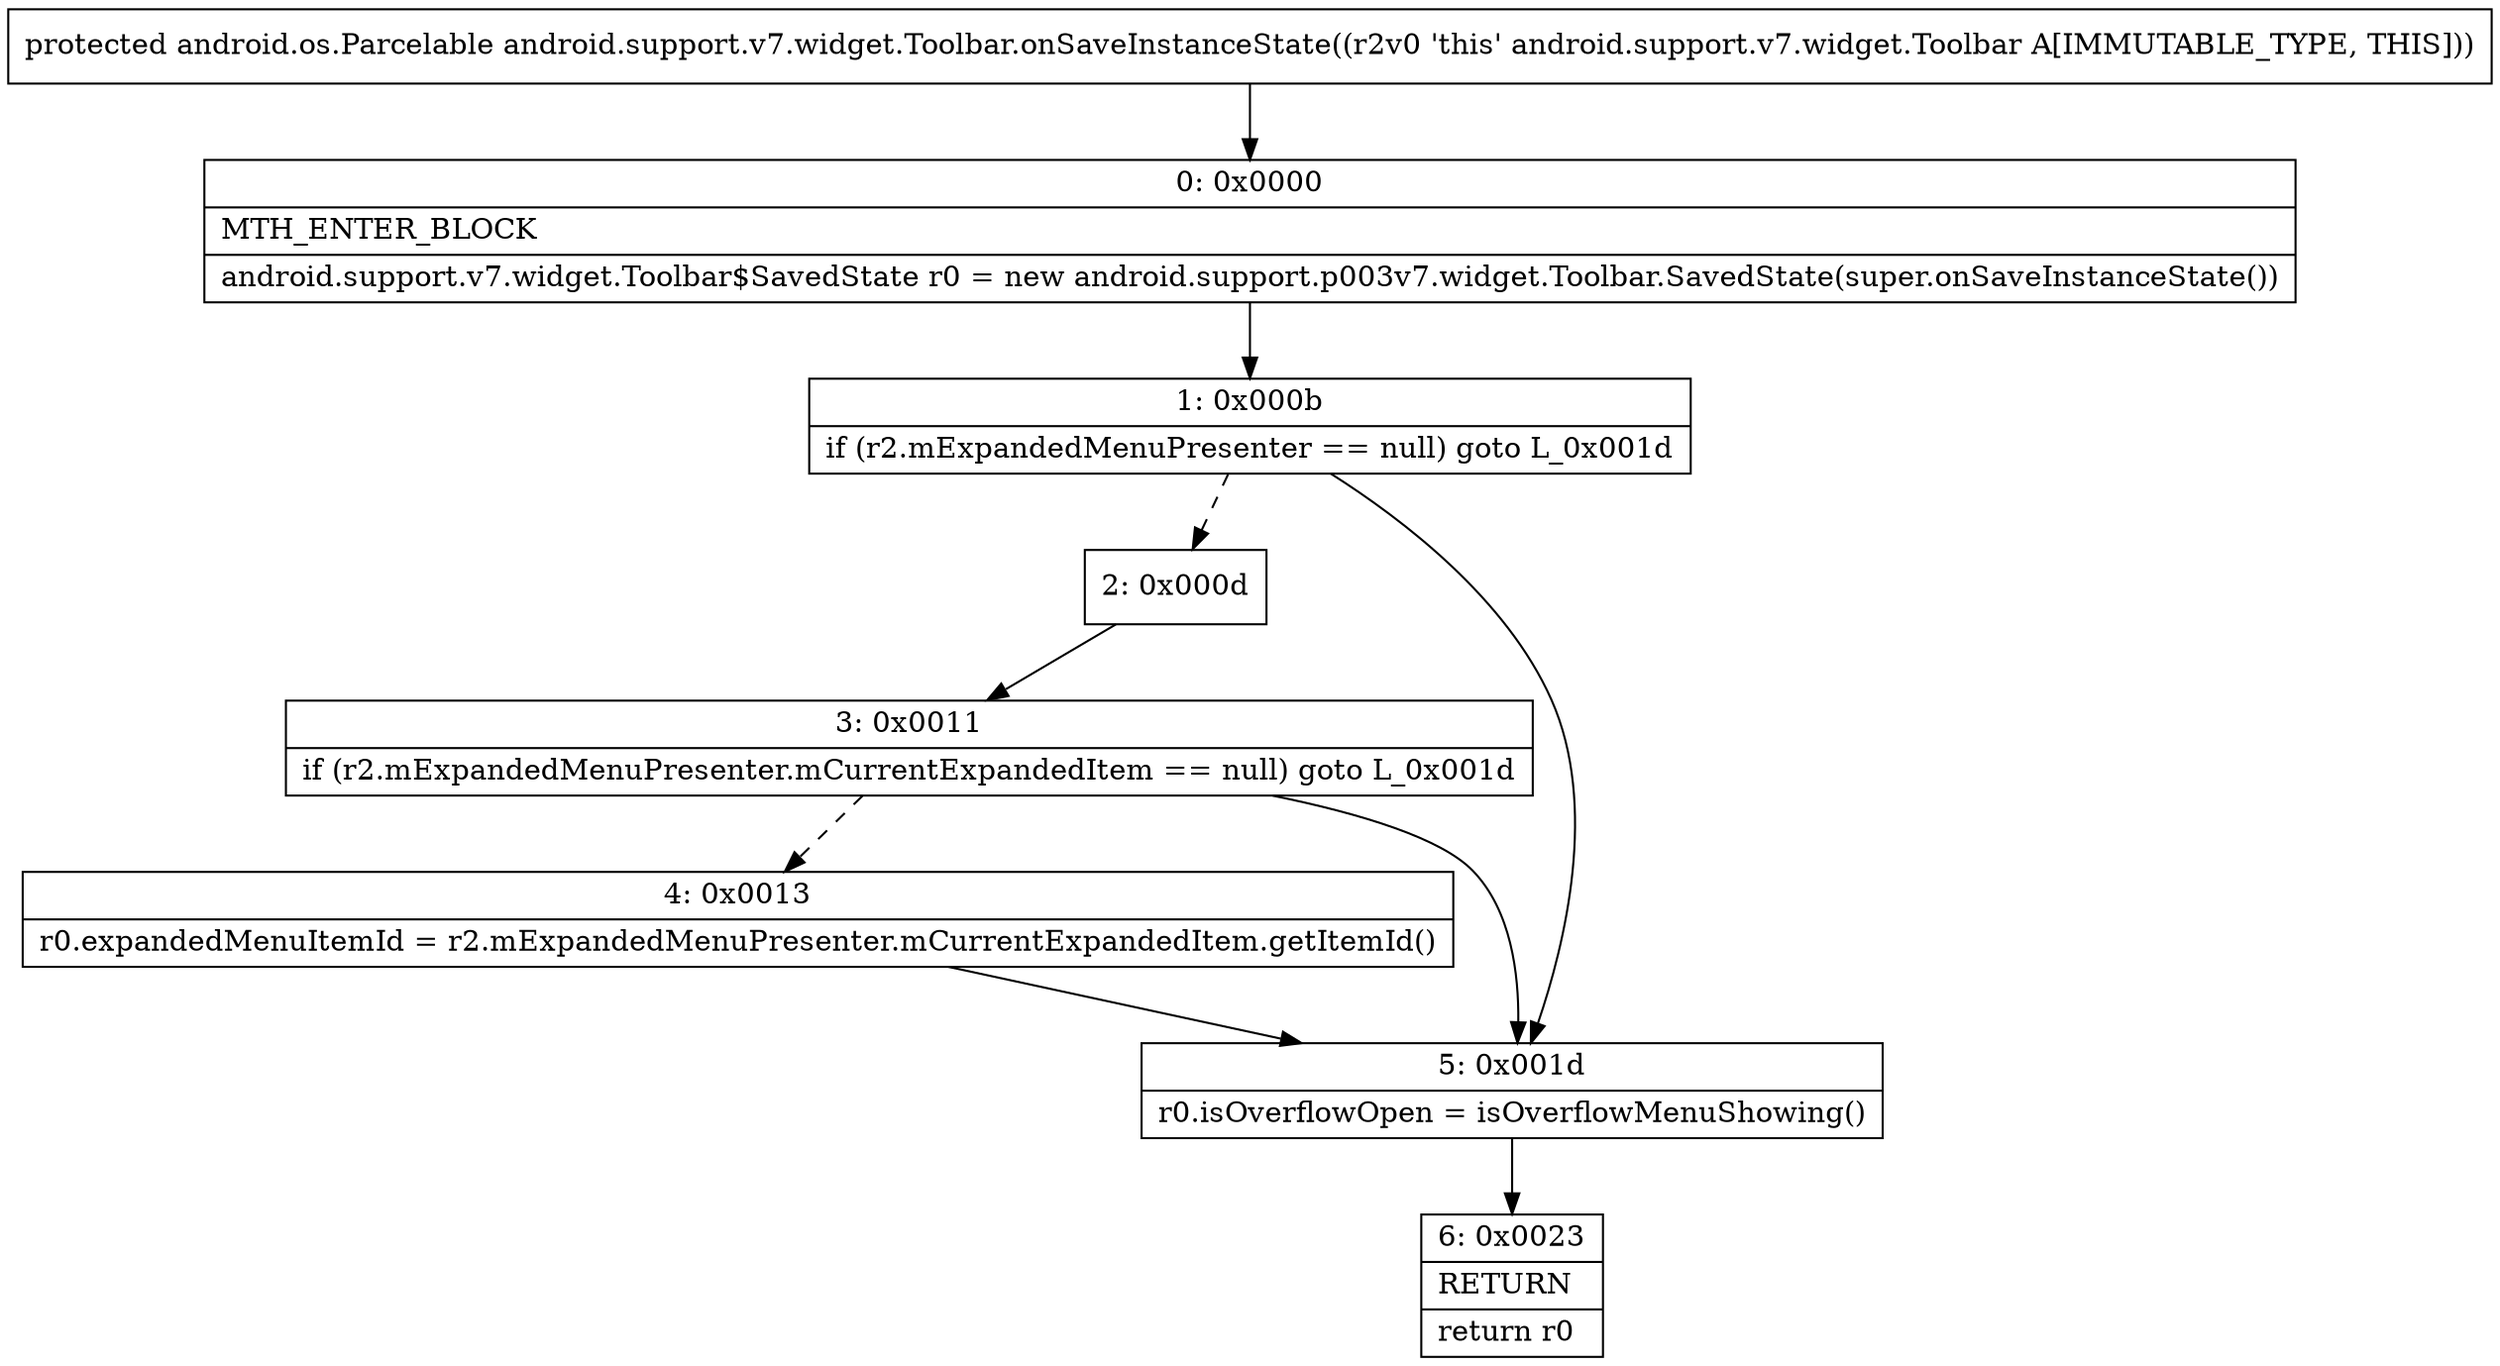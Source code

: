 digraph "CFG forandroid.support.v7.widget.Toolbar.onSaveInstanceState()Landroid\/os\/Parcelable;" {
Node_0 [shape=record,label="{0\:\ 0x0000|MTH_ENTER_BLOCK\l|android.support.v7.widget.Toolbar$SavedState r0 = new android.support.p003v7.widget.Toolbar.SavedState(super.onSaveInstanceState())\l}"];
Node_1 [shape=record,label="{1\:\ 0x000b|if (r2.mExpandedMenuPresenter == null) goto L_0x001d\l}"];
Node_2 [shape=record,label="{2\:\ 0x000d}"];
Node_3 [shape=record,label="{3\:\ 0x0011|if (r2.mExpandedMenuPresenter.mCurrentExpandedItem == null) goto L_0x001d\l}"];
Node_4 [shape=record,label="{4\:\ 0x0013|r0.expandedMenuItemId = r2.mExpandedMenuPresenter.mCurrentExpandedItem.getItemId()\l}"];
Node_5 [shape=record,label="{5\:\ 0x001d|r0.isOverflowOpen = isOverflowMenuShowing()\l}"];
Node_6 [shape=record,label="{6\:\ 0x0023|RETURN\l|return r0\l}"];
MethodNode[shape=record,label="{protected android.os.Parcelable android.support.v7.widget.Toolbar.onSaveInstanceState((r2v0 'this' android.support.v7.widget.Toolbar A[IMMUTABLE_TYPE, THIS])) }"];
MethodNode -> Node_0;
Node_0 -> Node_1;
Node_1 -> Node_2[style=dashed];
Node_1 -> Node_5;
Node_2 -> Node_3;
Node_3 -> Node_4[style=dashed];
Node_3 -> Node_5;
Node_4 -> Node_5;
Node_5 -> Node_6;
}

